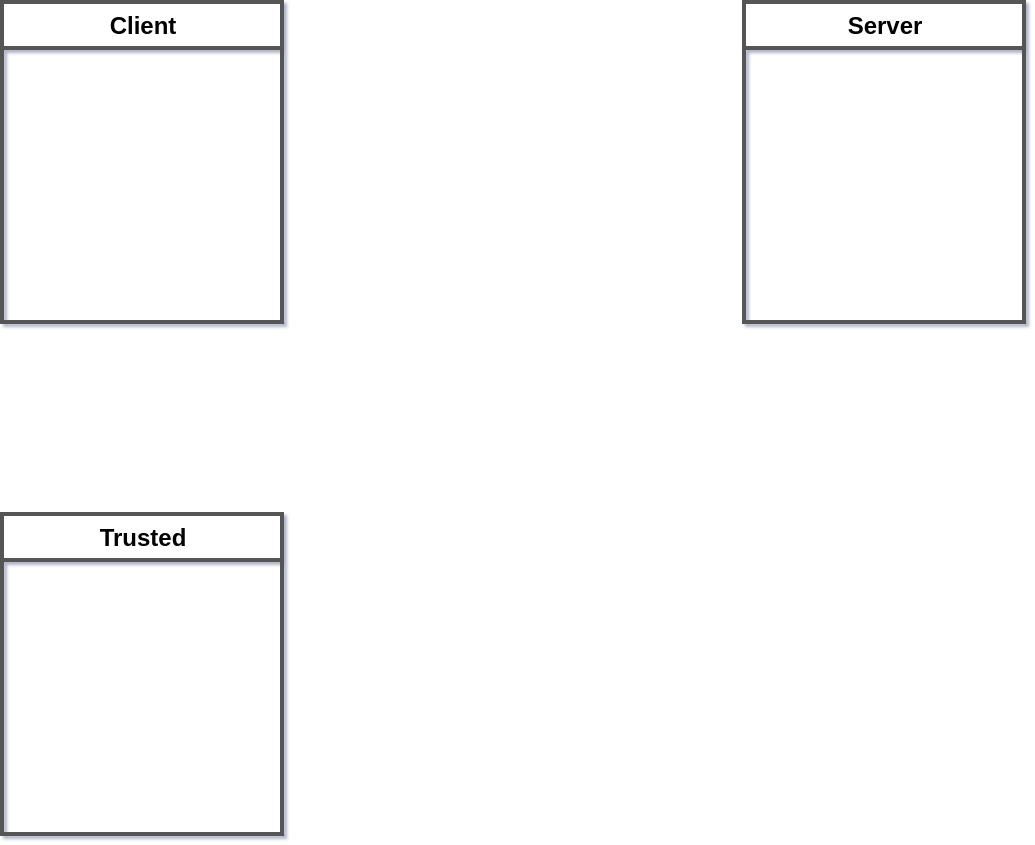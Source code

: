 ﻿<mxfile><diagram id="p0ec740d1948f4eae92677b34ba046cc2_331292051" name="ClassDiagram1">﻿<mxGraphModel grid="1" gridSize="10" guides="1" tooltips="1" connect="1" arrows="1" shadow="1"><root><mxCell id="0" /><mxCell id="1" parent="0" /><mxCell id="621f3e29165240cb975d8ff50aec39d9" parent="1" value="Client" style="swimlane;childLayout=stackLayout;horizontal=1;horizontalStack=0;resizeParent=1;resizeParentMax=0;resizeLast=0;collapsible=1;html=1;strokeColor=#555555;strokeWidth=2;shadow=1fillColor=#F2F2F2;" vertex="1"><mxGeometry x="20" y="-3" width="140" height="160" as="geometry" /></mxCell><mxCell id="b1dbae3d0f694014a0a83397949311d5" parent="1" value="Server" style="swimlane;childLayout=stackLayout;horizontal=1;horizontalStack=0;resizeParent=1;resizeParentMax=0;resizeLast=0;collapsible=1;html=1;strokeColor=#555555;strokeWidth=2;shadow=1fillColor=#F2F2F2;" vertex="1"><mxGeometry x="391" y="-3" width="140" height="160" as="geometry" /></mxCell><mxCell id="9116ef7d1df84dfaad65ba20391ce2fc" parent="1" value="Trusted" style="swimlane;childLayout=stackLayout;horizontal=1;horizontalStack=0;resizeParent=1;resizeParentMax=0;resizeLast=0;collapsible=1;html=1;strokeColor=#555555;strokeWidth=2;shadow=1fillColor=#F2F2F2;" vertex="1"><mxGeometry x="20" y="253" width="140" height="160" as="geometry" /></mxCell></root></mxGraphModel></diagram><diagram id="p7a6428f71fd84477bf36426f1e99f1f9_884717878" name="SequenceDiagram1">﻿<mxGraphModel grid="1" gridSize="10" guides="1" tooltips="1" connect="1" arrows="1" shadow="1"><root><mxCell id="0" /><mxCell id="1" parent="0" /><mxCell id="ab249cbb37a648518b127f67c3391048" parent="1" value="Lifeline1" style="shape=umlLifeline;html=1;strokeColor=#555555;strokeWidth=2;shadow=1fillColor=#F2F2F2;" vertex="1"><mxGeometry x="23" y="-68" width="140" height="500" as="geometry" /></mxCell><mxCell id="c365fe47c76e401cb664261e6d741d3d" parent="1" value="Lifeline2" style="shape=umlLifeline;html=1;strokeColor=#555555;strokeWidth=2;shadow=1fillColor=#F2F2F2;" vertex="1"><mxGeometry x="462" y="-68" width="140" height="500" as="geometry" /></mxCell><mxCell id="3a7714ec7eaa4d379ac9259215f38ac7" parent="1" value="Message1" style="html=1;strokeColor=#555555;strokeWidth=2;shadow=1fillColor=#F2F2F2;" edge="1" source="e0166c9fc10145e5a13b16b3ff52d616" target="503c5a58389b4e6aaead07e0f9ffd4a2"><mxGeometry x="93" y="73" width="439" height="53" as="geometry"><mxPoint x="103" y="83" as="sourcePoint" /><mxPoint x="522" y="83" as="targetPoint" /></mxGeometry></mxCell><mxCell id="e0166c9fc10145e5a13b16b3ff52d616" parent="ab249cbb37a648518b127f67c3391048" value="ExecutionOccurrence1" style="html=1;strokeColor=#555555;strokeWidth=2;shadow=1fillColor=#F2F2F2;" vertex="1"><mxGeometry x="60" y="151" width="20" height="305" as="geometry" /></mxCell><mxCell id="503c5a58389b4e6aaead07e0f9ffd4a2" parent="c365fe47c76e401cb664261e6d741d3d" value="ExecutionOccurrence2" style="html=1;strokeColor=#555555;strokeWidth=2;shadow=1fillColor=#F2F2F2;" vertex="1"><mxGeometry x="60" y="151" width="20" height="293" as="geometry" /></mxCell><mxCell id="dfc6e5b8a515499cac7cf22986a06d24" parent="1" value="Message2" style="html=1;strokeColor=#555555;strokeWidth=2;shadow=1fillColor=#F2F2F2;" edge="1" source="503c5a58389b4e6aaead07e0f9ffd4a2" target="e0166c9fc10145e5a13b16b3ff52d616"><mxGeometry x="93" y="137" width="439" height="53" as="geometry"><mxPoint x="522" y="147" as="sourcePoint" /><mxPoint x="103" y="147" as="targetPoint" /></mxGeometry></mxCell><mxCell id="92e9253c197f4db8aede3e09aa1a90d2" parent="1" value="Lifeline3" style="shape=umlLifeline;html=1;strokeColor=#555555;strokeWidth=2;shadow=1fillColor=#F2F2F2;" vertex="1"><mxGeometry x="-365" y="-68" width="140" height="500" as="geometry" /></mxCell><mxCell id="0bfeeef6c3ef43dd8be9319f7e5ea6cf" parent="1" value="Message3" style="html=1;strokeColor=#555555;strokeWidth=2;shadow=1fillColor=#F2F2F2;" edge="1" source="e0166c9fc10145e5a13b16b3ff52d616" target="091ef1c8c9a649798df3af63eebdb77d"><mxGeometry x="-295" y="165" width="388" height="53" as="geometry"><mxPoint x="83" y="175" as="sourcePoint" /><mxPoint x="-285" y="175" as="targetPoint" /></mxGeometry></mxCell><mxCell id="091ef1c8c9a649798df3af63eebdb77d" parent="92e9253c197f4db8aede3e09aa1a90d2" value="ExecutionOccurrence3" style="html=1;strokeColor=#555555;strokeWidth=2;shadow=1fillColor=#F2F2F2;" vertex="1"><mxGeometry x="60" y="243" width="20" height="154" as="geometry" /></mxCell><mxCell id="231a3576ed004f7199f362c107705068" parent="1" value="" style="endArrow=none;startArrow=none;endFill=0;startFill=0;dashed=1;dashPattern=10 10;html=1;strokeColor=#555555;strokeWidth=2;shadow=1fillColor=#F2F2F2;" edge="1" source="091ef1c8c9a649798df3af63eebdb77d" target="92e9253c197f4db8aede3e09aa1a90d2"><mxGeometry x="-332" y="319" width="74" height="123" as="geometry"><mxPoint x="-295" y="329" as="sourcePoint" /><mxPoint x="-295" y="432" as="targetPoint" /></mxGeometry></mxCell><mxCell id="323b3e9ac0da47a1bdd9481b067e8dcf" parent="1" value="Message4" style="html=1;strokeColor=#555555;strokeWidth=2;shadow=1fillColor=#F2F2F2;" edge="1" source="091ef1c8c9a649798df3af63eebdb77d" target="e0166c9fc10145e5a13b16b3ff52d616"><mxGeometry x="-295" y="220" width="388" height="53" as="geometry"><mxPoint x="-285" y="230" as="sourcePoint" /><mxPoint x="83" y="230" as="targetPoint" /></mxGeometry></mxCell><mxCell id="800ebe08cd97419286a3256ffbec40a8" parent="1" value="Message5" style="html=1;strokeColor=#555555;strokeWidth=2;shadow=1fillColor=#F2F2F2;" edge="1" source="e0166c9fc10145e5a13b16b3ff52d616" target="503c5a58389b4e6aaead07e0f9ffd4a2"><mxGeometry x="93" y="260" width="439" height="54" as="geometry"><mxPoint x="103" y="270" as="sourcePoint" /><mxPoint x="522" y="270" as="targetPoint" /></mxGeometry></mxCell><mxCell id="25f515a81df84b839accf11b04a98a23" parent="1" value="Message6" style="html=1;strokeColor=#555555;strokeWidth=2;shadow=1fillColor=#F2F2F2;" edge="1" source="503c5a58389b4e6aaead07e0f9ffd4a2" target="e0166c9fc10145e5a13b16b3ff52d616"><mxGeometry x="93" y="325" width="439" height="53" as="geometry"><mxPoint x="522" y="335" as="sourcePoint" /><mxPoint x="103" y="335" as="targetPoint" /></mxGeometry></mxCell></root></mxGraphModel></diagram></mxfile>